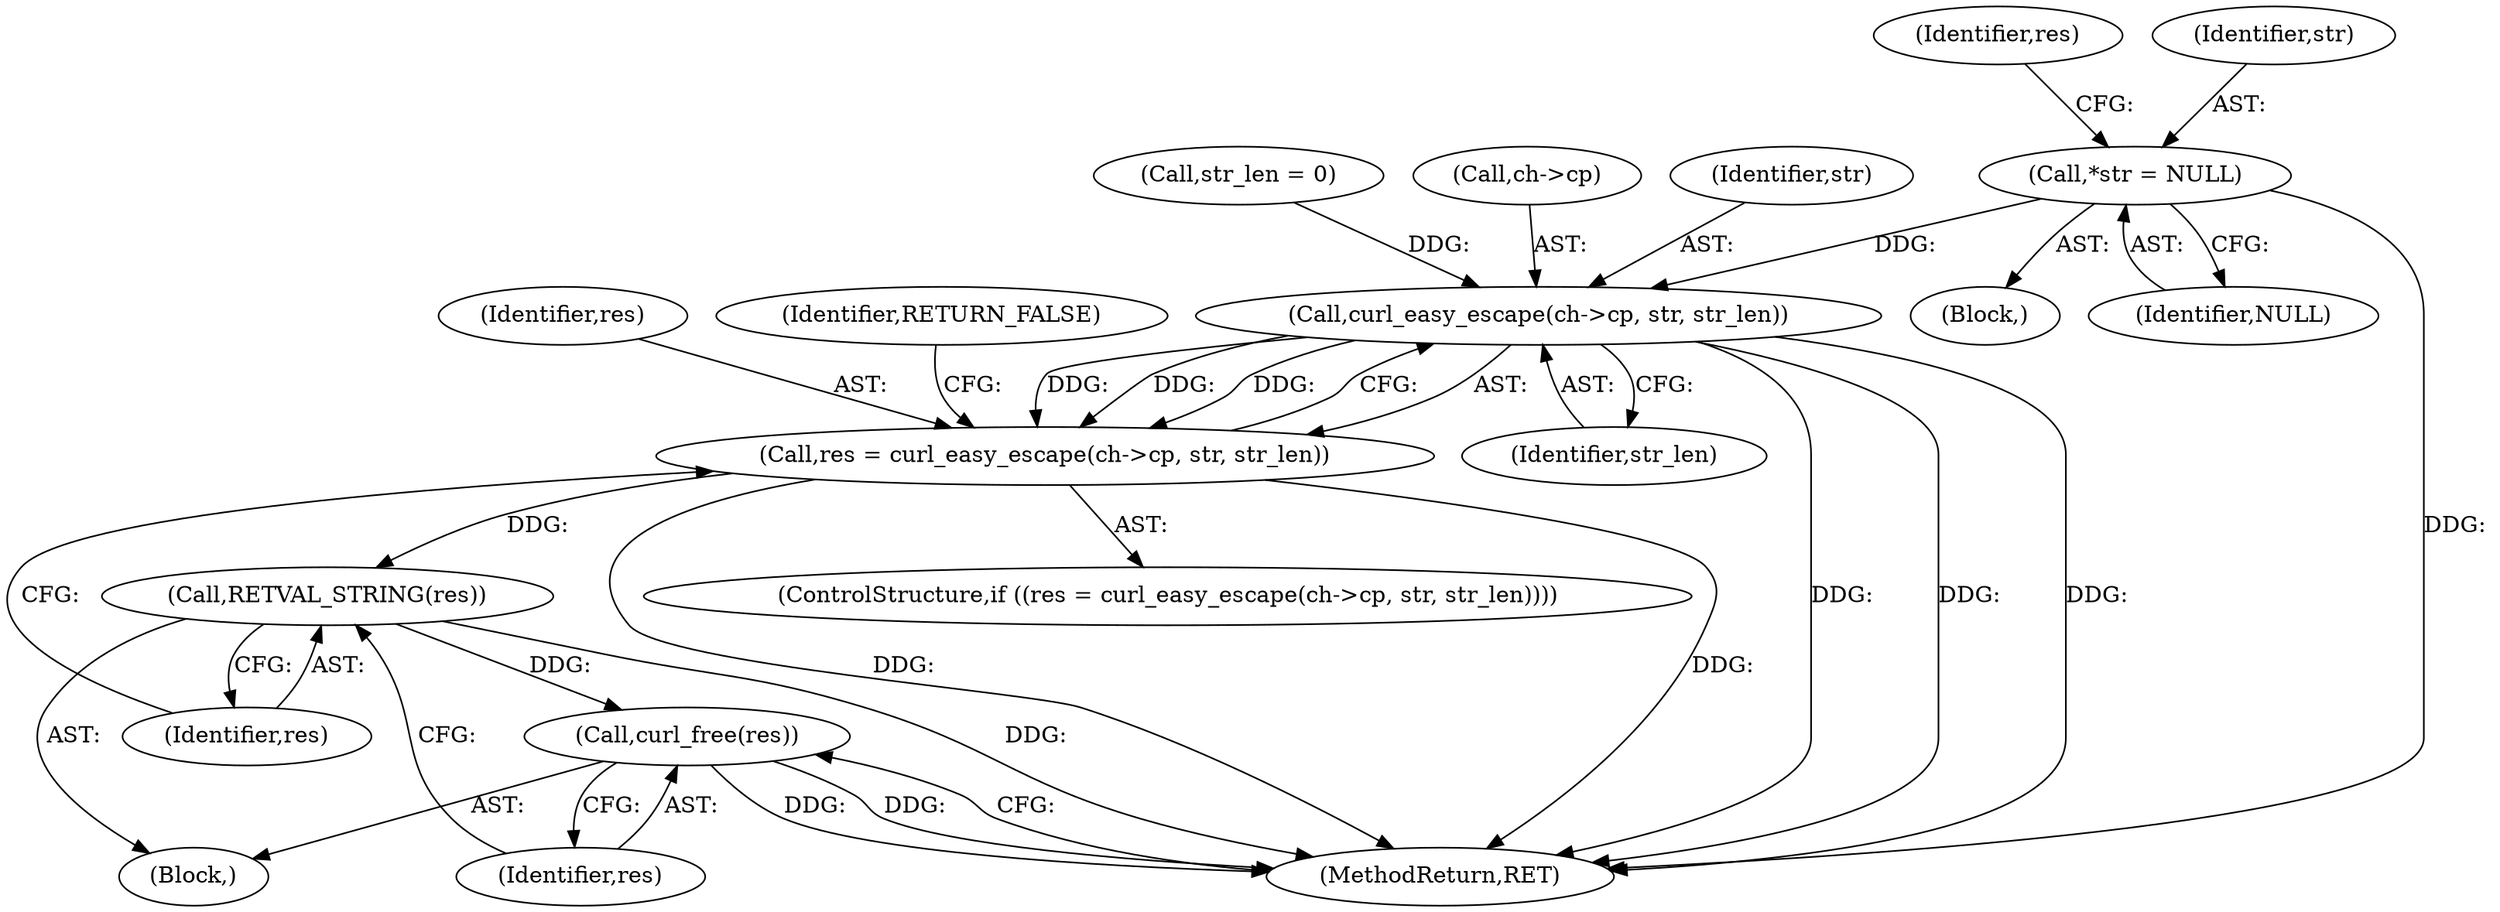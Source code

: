 digraph "0_php-src_72dbb7f416160f490c4e9987040989a10ad431c7?w=1@pointer" {
"1000104" [label="(Call,*str = NULL)"];
"1000148" [label="(Call,curl_easy_escape(ch->cp, str, str_len))"];
"1000146" [label="(Call,res = curl_easy_escape(ch->cp, str, str_len))"];
"1000155" [label="(Call,RETVAL_STRING(res))"];
"1000157" [label="(Call,curl_free(res))"];
"1000153" [label="(Identifier,str_len)"];
"1000156" [label="(Identifier,res)"];
"1000162" [label="(MethodReturn,RET)"];
"1000154" [label="(Block,)"];
"1000104" [label="(Call,*str = NULL)"];
"1000158" [label="(Identifier,res)"];
"1000109" [label="(Identifier,res)"];
"1000112" [label="(Call,str_len = 0)"];
"1000145" [label="(ControlStructure,if ((res = curl_easy_escape(ch->cp, str, str_len))))"];
"1000105" [label="(Identifier,str)"];
"1000106" [label="(Identifier,NULL)"];
"1000148" [label="(Call,curl_easy_escape(ch->cp, str, str_len))"];
"1000146" [label="(Call,res = curl_easy_escape(ch->cp, str, str_len))"];
"1000147" [label="(Identifier,res)"];
"1000161" [label="(Identifier,RETURN_FALSE)"];
"1000149" [label="(Call,ch->cp)"];
"1000155" [label="(Call,RETVAL_STRING(res))"];
"1000157" [label="(Call,curl_free(res))"];
"1000152" [label="(Identifier,str)"];
"1000102" [label="(Block,)"];
"1000104" -> "1000102"  [label="AST: "];
"1000104" -> "1000106"  [label="CFG: "];
"1000105" -> "1000104"  [label="AST: "];
"1000106" -> "1000104"  [label="AST: "];
"1000109" -> "1000104"  [label="CFG: "];
"1000104" -> "1000162"  [label="DDG: "];
"1000104" -> "1000148"  [label="DDG: "];
"1000148" -> "1000146"  [label="AST: "];
"1000148" -> "1000153"  [label="CFG: "];
"1000149" -> "1000148"  [label="AST: "];
"1000152" -> "1000148"  [label="AST: "];
"1000153" -> "1000148"  [label="AST: "];
"1000146" -> "1000148"  [label="CFG: "];
"1000148" -> "1000162"  [label="DDG: "];
"1000148" -> "1000162"  [label="DDG: "];
"1000148" -> "1000162"  [label="DDG: "];
"1000148" -> "1000146"  [label="DDG: "];
"1000148" -> "1000146"  [label="DDG: "];
"1000148" -> "1000146"  [label="DDG: "];
"1000112" -> "1000148"  [label="DDG: "];
"1000146" -> "1000145"  [label="AST: "];
"1000147" -> "1000146"  [label="AST: "];
"1000156" -> "1000146"  [label="CFG: "];
"1000161" -> "1000146"  [label="CFG: "];
"1000146" -> "1000162"  [label="DDG: "];
"1000146" -> "1000162"  [label="DDG: "];
"1000146" -> "1000155"  [label="DDG: "];
"1000155" -> "1000154"  [label="AST: "];
"1000155" -> "1000156"  [label="CFG: "];
"1000156" -> "1000155"  [label="AST: "];
"1000158" -> "1000155"  [label="CFG: "];
"1000155" -> "1000162"  [label="DDG: "];
"1000155" -> "1000157"  [label="DDG: "];
"1000157" -> "1000154"  [label="AST: "];
"1000157" -> "1000158"  [label="CFG: "];
"1000158" -> "1000157"  [label="AST: "];
"1000162" -> "1000157"  [label="CFG: "];
"1000157" -> "1000162"  [label="DDG: "];
"1000157" -> "1000162"  [label="DDG: "];
}
